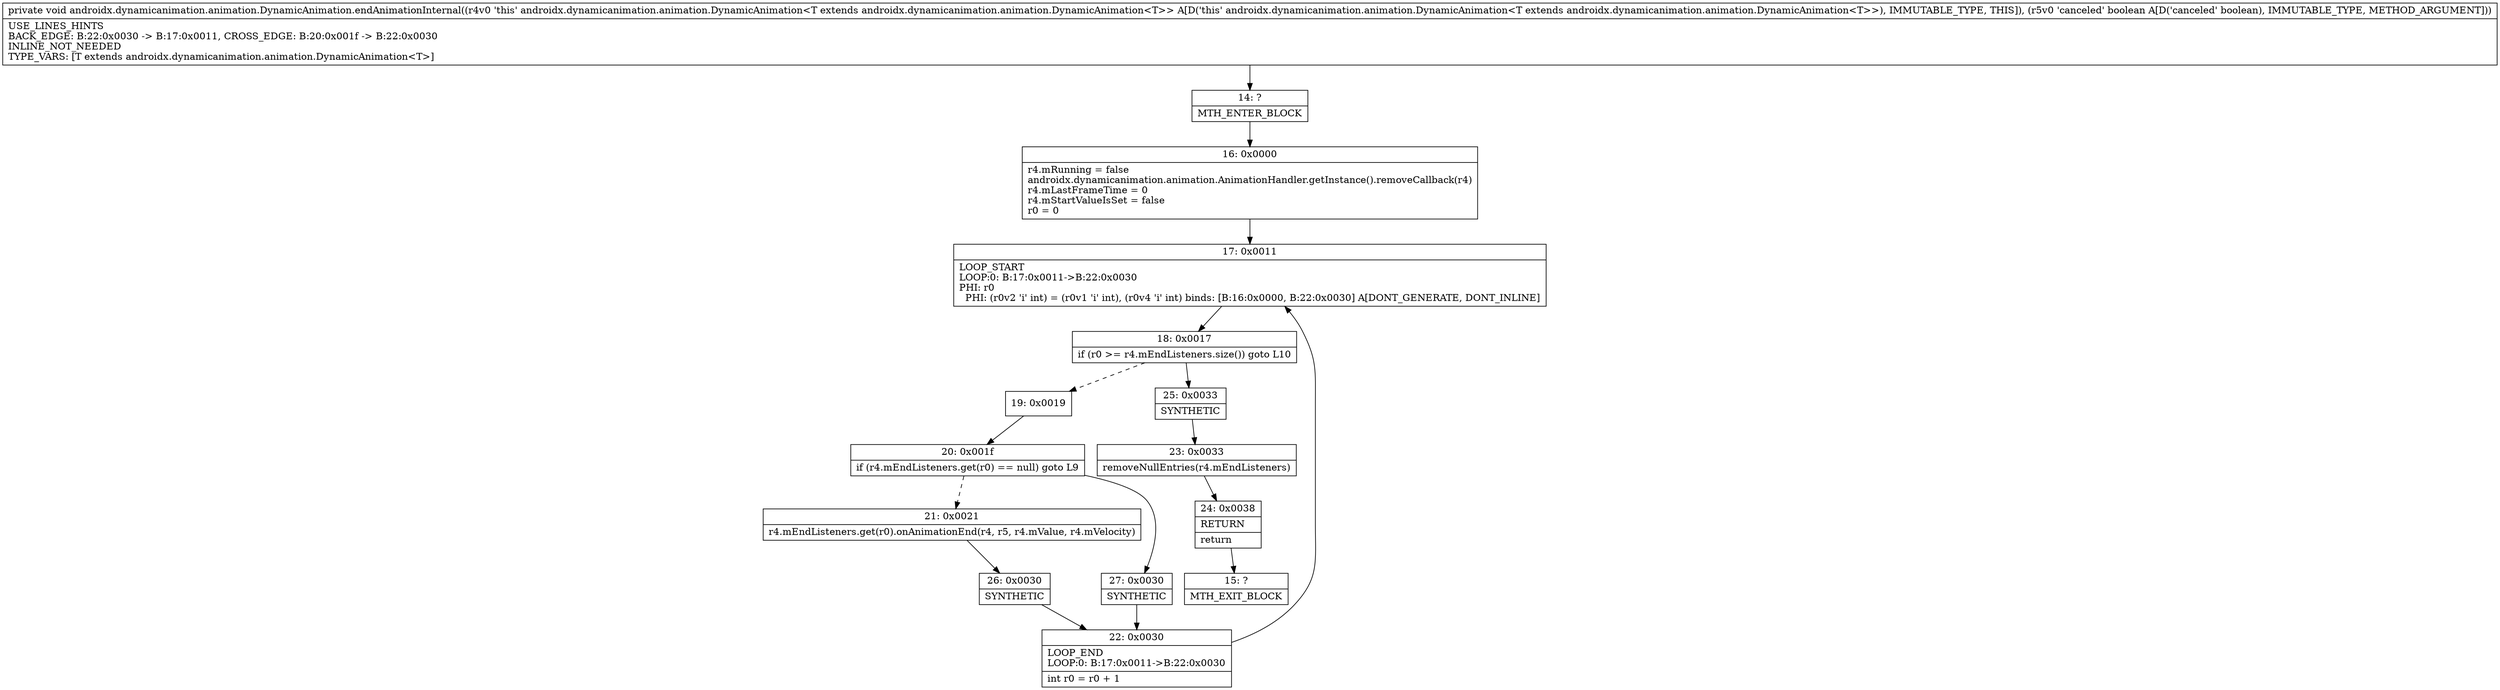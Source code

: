 digraph "CFG forandroidx.dynamicanimation.animation.DynamicAnimation.endAnimationInternal(Z)V" {
Node_14 [shape=record,label="{14\:\ ?|MTH_ENTER_BLOCK\l}"];
Node_16 [shape=record,label="{16\:\ 0x0000|r4.mRunning = false\landroidx.dynamicanimation.animation.AnimationHandler.getInstance().removeCallback(r4)\lr4.mLastFrameTime = 0\lr4.mStartValueIsSet = false\lr0 = 0\l}"];
Node_17 [shape=record,label="{17\:\ 0x0011|LOOP_START\lLOOP:0: B:17:0x0011\-\>B:22:0x0030\lPHI: r0 \l  PHI: (r0v2 'i' int) = (r0v1 'i' int), (r0v4 'i' int) binds: [B:16:0x0000, B:22:0x0030] A[DONT_GENERATE, DONT_INLINE]\l}"];
Node_18 [shape=record,label="{18\:\ 0x0017|if (r0 \>= r4.mEndListeners.size()) goto L10\l}"];
Node_19 [shape=record,label="{19\:\ 0x0019}"];
Node_20 [shape=record,label="{20\:\ 0x001f|if (r4.mEndListeners.get(r0) == null) goto L9\l}"];
Node_21 [shape=record,label="{21\:\ 0x0021|r4.mEndListeners.get(r0).onAnimationEnd(r4, r5, r4.mValue, r4.mVelocity)\l}"];
Node_26 [shape=record,label="{26\:\ 0x0030|SYNTHETIC\l}"];
Node_22 [shape=record,label="{22\:\ 0x0030|LOOP_END\lLOOP:0: B:17:0x0011\-\>B:22:0x0030\l|int r0 = r0 + 1\l}"];
Node_27 [shape=record,label="{27\:\ 0x0030|SYNTHETIC\l}"];
Node_25 [shape=record,label="{25\:\ 0x0033|SYNTHETIC\l}"];
Node_23 [shape=record,label="{23\:\ 0x0033|removeNullEntries(r4.mEndListeners)\l}"];
Node_24 [shape=record,label="{24\:\ 0x0038|RETURN\l|return\l}"];
Node_15 [shape=record,label="{15\:\ ?|MTH_EXIT_BLOCK\l}"];
MethodNode[shape=record,label="{private void androidx.dynamicanimation.animation.DynamicAnimation.endAnimationInternal((r4v0 'this' androidx.dynamicanimation.animation.DynamicAnimation\<T extends androidx.dynamicanimation.animation.DynamicAnimation\<T\>\> A[D('this' androidx.dynamicanimation.animation.DynamicAnimation\<T extends androidx.dynamicanimation.animation.DynamicAnimation\<T\>\>), IMMUTABLE_TYPE, THIS]), (r5v0 'canceled' boolean A[D('canceled' boolean), IMMUTABLE_TYPE, METHOD_ARGUMENT]))  | USE_LINES_HINTS\lBACK_EDGE: B:22:0x0030 \-\> B:17:0x0011, CROSS_EDGE: B:20:0x001f \-\> B:22:0x0030\lINLINE_NOT_NEEDED\lTYPE_VARS: [T extends androidx.dynamicanimation.animation.DynamicAnimation\<T\>]\l}"];
MethodNode -> Node_14;Node_14 -> Node_16;
Node_16 -> Node_17;
Node_17 -> Node_18;
Node_18 -> Node_19[style=dashed];
Node_18 -> Node_25;
Node_19 -> Node_20;
Node_20 -> Node_21[style=dashed];
Node_20 -> Node_27;
Node_21 -> Node_26;
Node_26 -> Node_22;
Node_22 -> Node_17;
Node_27 -> Node_22;
Node_25 -> Node_23;
Node_23 -> Node_24;
Node_24 -> Node_15;
}

